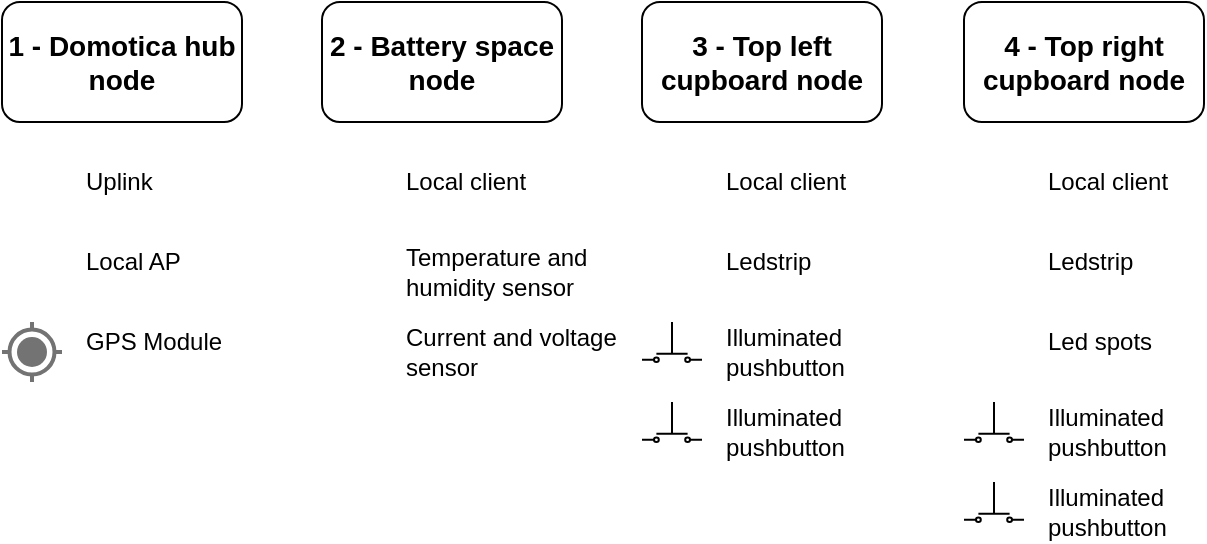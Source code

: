 <mxfile version="13.4.4" type="device"><diagram id="c3HulzmsumwLP3YGqqfk" name="Page-1"><mxGraphModel dx="1140" dy="692" grid="1" gridSize="10" guides="1" tooltips="1" connect="1" arrows="1" fold="1" page="1" pageScale="1" pageWidth="1169" pageHeight="827" math="0" shadow="0"><root><mxCell id="0"/><mxCell id="1" parent="0"/><mxCell id="hmPDMSKpX-r3w1oSs784-1" value="&lt;b style=&quot;font-size: 14px&quot;&gt;2 - Battery space node&lt;/b&gt;" style="rounded=1;whiteSpace=wrap;html=1;fontSize=14;" parent="1" vertex="1"><mxGeometry x="200" y="40" width="120" height="60" as="geometry"/></mxCell><mxCell id="hmPDMSKpX-r3w1oSs784-2" value="&lt;b style=&quot;font-size: 14px&quot;&gt;3 - Top left cupboard node&lt;/b&gt;" style="rounded=1;whiteSpace=wrap;html=1;fontSize=14;" parent="1" vertex="1"><mxGeometry x="360" y="40" width="120" height="60" as="geometry"/></mxCell><mxCell id="hmPDMSKpX-r3w1oSs784-3" value="&lt;b style=&quot;font-size: 14px&quot;&gt;4 - Top right cupboard node&lt;/b&gt;" style="rounded=1;whiteSpace=wrap;html=1;fontSize=14;" parent="1" vertex="1"><mxGeometry x="521" y="40" width="120" height="60" as="geometry"/></mxCell><mxCell id="hmPDMSKpX-r3w1oSs784-4" value="&lt;b style=&quot;font-size: 14px&quot;&gt;1 - Domotica hub node&lt;/b&gt;" style="rounded=1;whiteSpace=wrap;html=1;fontSize=14;" parent="1" vertex="1"><mxGeometry x="40" y="40" width="120" height="60" as="geometry"/></mxCell><mxCell id="hmPDMSKpX-r3w1oSs784-5" value="" style="shape=image;html=1;verticalAlign=top;verticalLabelPosition=bottom;labelBackgroundColor=#ffffff;imageAspect=0;aspect=fixed;image=https://cdn2.iconfinder.com/data/icons/rental-icon/240/wifi-128.png" parent="1" vertex="1"><mxGeometry x="40" y="120" width="30" height="30" as="geometry"/></mxCell><mxCell id="hmPDMSKpX-r3w1oSs784-25" value="" style="dashed=0;aspect=fixed;verticalLabelPosition=bottom;verticalAlign=top;align=center;shape=mxgraph.gmdl.gps;strokeColor=#737373;fillColor=#737373;shadow=0;strokeWidth=2;" parent="1" vertex="1"><mxGeometry x="40" y="200" width="30" height="30" as="geometry"/></mxCell><mxCell id="hmPDMSKpX-r3w1oSs784-27" value="" style="shape=image;html=1;verticalAlign=top;verticalLabelPosition=bottom;labelBackgroundColor=#ffffff;imageAspect=0;aspect=fixed;image=https://cdn2.iconfinder.com/data/icons/weather-74/24/weather-25-128.png" parent="1" vertex="1"><mxGeometry x="200" y="160" width="30" height="30" as="geometry"/></mxCell><mxCell id="hmPDMSKpX-r3w1oSs784-28" value="" style="shape=image;html=1;verticalAlign=top;verticalLabelPosition=bottom;labelBackgroundColor=#ffffff;imageAspect=0;aspect=fixed;image=https://cdn2.iconfinder.com/data/icons/ios-7-icons/50/car_battery-128.png" parent="1" vertex="1"><mxGeometry x="200" y="200" width="30" height="30" as="geometry"/></mxCell><mxCell id="hmPDMSKpX-r3w1oSs784-29" value="" style="pointerEvents=1;verticalLabelPosition=bottom;shadow=0;dashed=0;align=center;html=1;verticalAlign=top;shape=mxgraph.electrical.electro-mechanical.pushbutton_make;" parent="1" vertex="1"><mxGeometry x="360" y="200" width="30" height="20" as="geometry"/></mxCell><mxCell id="hmPDMSKpX-r3w1oSs784-35" value="" style="shape=image;html=1;verticalAlign=top;verticalLabelPosition=bottom;labelBackgroundColor=#ffffff;imageAspect=0;aspect=fixed;image=https://cdn2.iconfinder.com/data/icons/electronic-13/480/6-electronic-led-icon-2-128.png" parent="1" vertex="1"><mxGeometry x="360" y="160" width="30" height="30" as="geometry"/></mxCell><mxCell id="hmPDMSKpX-r3w1oSs784-36" value="" style="shape=image;html=1;verticalAlign=top;verticalLabelPosition=bottom;labelBackgroundColor=#ffffff;imageAspect=0;aspect=fixed;image=https://cdn2.iconfinder.com/data/icons/doing-housework-part-1/64/house-09-128.png" parent="1" vertex="1"><mxGeometry x="521" y="200" width="30" height="30" as="geometry"/></mxCell><mxCell id="hmPDMSKpX-r3w1oSs784-38" value="" style="shape=image;html=1;verticalAlign=top;verticalLabelPosition=bottom;labelBackgroundColor=#ffffff;imageAspect=0;aspect=fixed;image=https://cdn2.iconfinder.com/data/icons/rental-icon/240/wifi-128.png" parent="1" vertex="1"><mxGeometry x="40" y="160" width="30" height="30" as="geometry"/></mxCell><mxCell id="hmPDMSKpX-r3w1oSs784-39" value="" style="shape=image;html=1;verticalAlign=top;verticalLabelPosition=bottom;labelBackgroundColor=#ffffff;imageAspect=0;aspect=fixed;image=https://cdn2.iconfinder.com/data/icons/rental-icon/240/wifi-128.png" parent="1" vertex="1"><mxGeometry x="200" y="120" width="30" height="30" as="geometry"/></mxCell><mxCell id="hmPDMSKpX-r3w1oSs784-40" value="" style="shape=image;html=1;verticalAlign=top;verticalLabelPosition=bottom;labelBackgroundColor=#ffffff;imageAspect=0;aspect=fixed;image=https://cdn2.iconfinder.com/data/icons/rental-icon/240/wifi-128.png" parent="1" vertex="1"><mxGeometry x="360" y="120" width="30" height="30" as="geometry"/></mxCell><mxCell id="hmPDMSKpX-r3w1oSs784-41" value="" style="shape=image;html=1;verticalAlign=top;verticalLabelPosition=bottom;labelBackgroundColor=#ffffff;imageAspect=0;aspect=fixed;image=https://cdn2.iconfinder.com/data/icons/rental-icon/240/wifi-128.png" parent="1" vertex="1"><mxGeometry x="521" y="120" width="30" height="30" as="geometry"/></mxCell><mxCell id="2" value="Uplink" style="text;html=1;align=left;verticalAlign=middle;resizable=0;points=[];autosize=1;" parent="1" vertex="1"><mxGeometry x="80" y="120" width="50" height="20" as="geometry"/></mxCell><mxCell id="hmPDMSKpX-r3w1oSs784-42" value="Local AP" style="text;html=1;align=left;verticalAlign=middle;resizable=0;points=[];autosize=1;" parent="1" vertex="1"><mxGeometry x="80" y="160" width="60" height="20" as="geometry"/></mxCell><mxCell id="hmPDMSKpX-r3w1oSs784-43" value="GPS Module" style="text;html=1;align=left;verticalAlign=middle;resizable=0;points=[];autosize=1;" parent="1" vertex="1"><mxGeometry x="80" y="200" width="80" height="20" as="geometry"/></mxCell><mxCell id="hmPDMSKpX-r3w1oSs784-44" value="Local client" style="text;html=1;align=left;verticalAlign=middle;resizable=0;points=[];autosize=1;" parent="1" vertex="1"><mxGeometry x="240" y="120" width="80" height="20" as="geometry"/></mxCell><mxCell id="hmPDMSKpX-r3w1oSs784-45" value="Local client" style="text;html=1;align=left;verticalAlign=middle;resizable=0;points=[];autosize=1;" parent="1" vertex="1"><mxGeometry x="400" y="120" width="80" height="20" as="geometry"/></mxCell><mxCell id="hmPDMSKpX-r3w1oSs784-46" value="Local client" style="text;html=1;align=left;verticalAlign=middle;resizable=0;points=[];autosize=1;" parent="1" vertex="1"><mxGeometry x="561" y="120" width="80" height="20" as="geometry"/></mxCell><mxCell id="hmPDMSKpX-r3w1oSs784-47" value="" style="pointerEvents=1;verticalLabelPosition=bottom;shadow=0;dashed=0;align=center;html=1;verticalAlign=top;shape=mxgraph.electrical.electro-mechanical.pushbutton_make;" parent="1" vertex="1"><mxGeometry x="360" y="240" width="30" height="20" as="geometry"/></mxCell><mxCell id="hmPDMSKpX-r3w1oSs784-48" value="Temperature and&lt;br&gt;humidity sensor" style="text;html=1;align=left;verticalAlign=middle;resizable=0;points=[];autosize=1;" parent="1" vertex="1"><mxGeometry x="240" y="160" width="110" height="30" as="geometry"/></mxCell><mxCell id="hmPDMSKpX-r3w1oSs784-49" value="Current and voltage&lt;br&gt;sensor" style="text;html=1;align=left;verticalAlign=middle;resizable=0;points=[];autosize=1;" parent="1" vertex="1"><mxGeometry x="240" y="200" width="120" height="30" as="geometry"/></mxCell><mxCell id="hmPDMSKpX-r3w1oSs784-50" value="Ledstrip" style="text;html=1;align=left;verticalAlign=middle;resizable=0;points=[];autosize=1;" parent="1" vertex="1"><mxGeometry x="400" y="160" width="60" height="20" as="geometry"/></mxCell><mxCell id="hmPDMSKpX-r3w1oSs784-51" value="Illuminated&lt;br&gt;pushbutton&amp;nbsp;" style="text;html=1;align=left;verticalAlign=middle;resizable=0;points=[];autosize=1;" parent="1" vertex="1"><mxGeometry x="400" y="200" width="80" height="30" as="geometry"/></mxCell><mxCell id="hmPDMSKpX-r3w1oSs784-53" value="Illuminated&lt;br&gt;pushbutton&amp;nbsp;" style="text;html=1;align=left;verticalAlign=middle;resizable=0;points=[];autosize=1;" parent="1" vertex="1"><mxGeometry x="400" y="240" width="80" height="30" as="geometry"/></mxCell><mxCell id="hmPDMSKpX-r3w1oSs784-54" value="" style="pointerEvents=1;verticalLabelPosition=bottom;shadow=0;dashed=0;align=center;html=1;verticalAlign=top;shape=mxgraph.electrical.electro-mechanical.pushbutton_make;" parent="1" vertex="1"><mxGeometry x="521" y="240" width="30" height="20" as="geometry"/></mxCell><mxCell id="hmPDMSKpX-r3w1oSs784-55" value="" style="shape=image;html=1;verticalAlign=top;verticalLabelPosition=bottom;labelBackgroundColor=#ffffff;imageAspect=0;aspect=fixed;image=https://cdn2.iconfinder.com/data/icons/electronic-13/480/6-electronic-led-icon-2-128.png" parent="1" vertex="1"><mxGeometry x="521" y="160" width="30" height="30" as="geometry"/></mxCell><mxCell id="hmPDMSKpX-r3w1oSs784-56" value="" style="pointerEvents=1;verticalLabelPosition=bottom;shadow=0;dashed=0;align=center;html=1;verticalAlign=top;shape=mxgraph.electrical.electro-mechanical.pushbutton_make;" parent="1" vertex="1"><mxGeometry x="521" y="280" width="30" height="20" as="geometry"/></mxCell><mxCell id="hmPDMSKpX-r3w1oSs784-57" value="Ledstrip" style="text;html=1;align=left;verticalAlign=middle;resizable=0;points=[];autosize=1;" parent="1" vertex="1"><mxGeometry x="561" y="160" width="60" height="20" as="geometry"/></mxCell><mxCell id="hmPDMSKpX-r3w1oSs784-58" value="Illuminated&lt;br&gt;pushbutton&amp;nbsp;" style="text;html=1;align=left;verticalAlign=middle;resizable=0;points=[];autosize=1;" parent="1" vertex="1"><mxGeometry x="561" y="240" width="80" height="30" as="geometry"/></mxCell><mxCell id="hmPDMSKpX-r3w1oSs784-59" value="Illuminated&lt;br&gt;pushbutton&amp;nbsp;" style="text;html=1;align=left;verticalAlign=middle;resizable=0;points=[];autosize=1;" parent="1" vertex="1"><mxGeometry x="561" y="280" width="80" height="30" as="geometry"/></mxCell><mxCell id="hmPDMSKpX-r3w1oSs784-60" value="Led spots" style="text;html=1;align=left;verticalAlign=middle;resizable=0;points=[];autosize=1;" parent="1" vertex="1"><mxGeometry x="561" y="200" width="70" height="20" as="geometry"/></mxCell></root></mxGraphModel></diagram></mxfile>